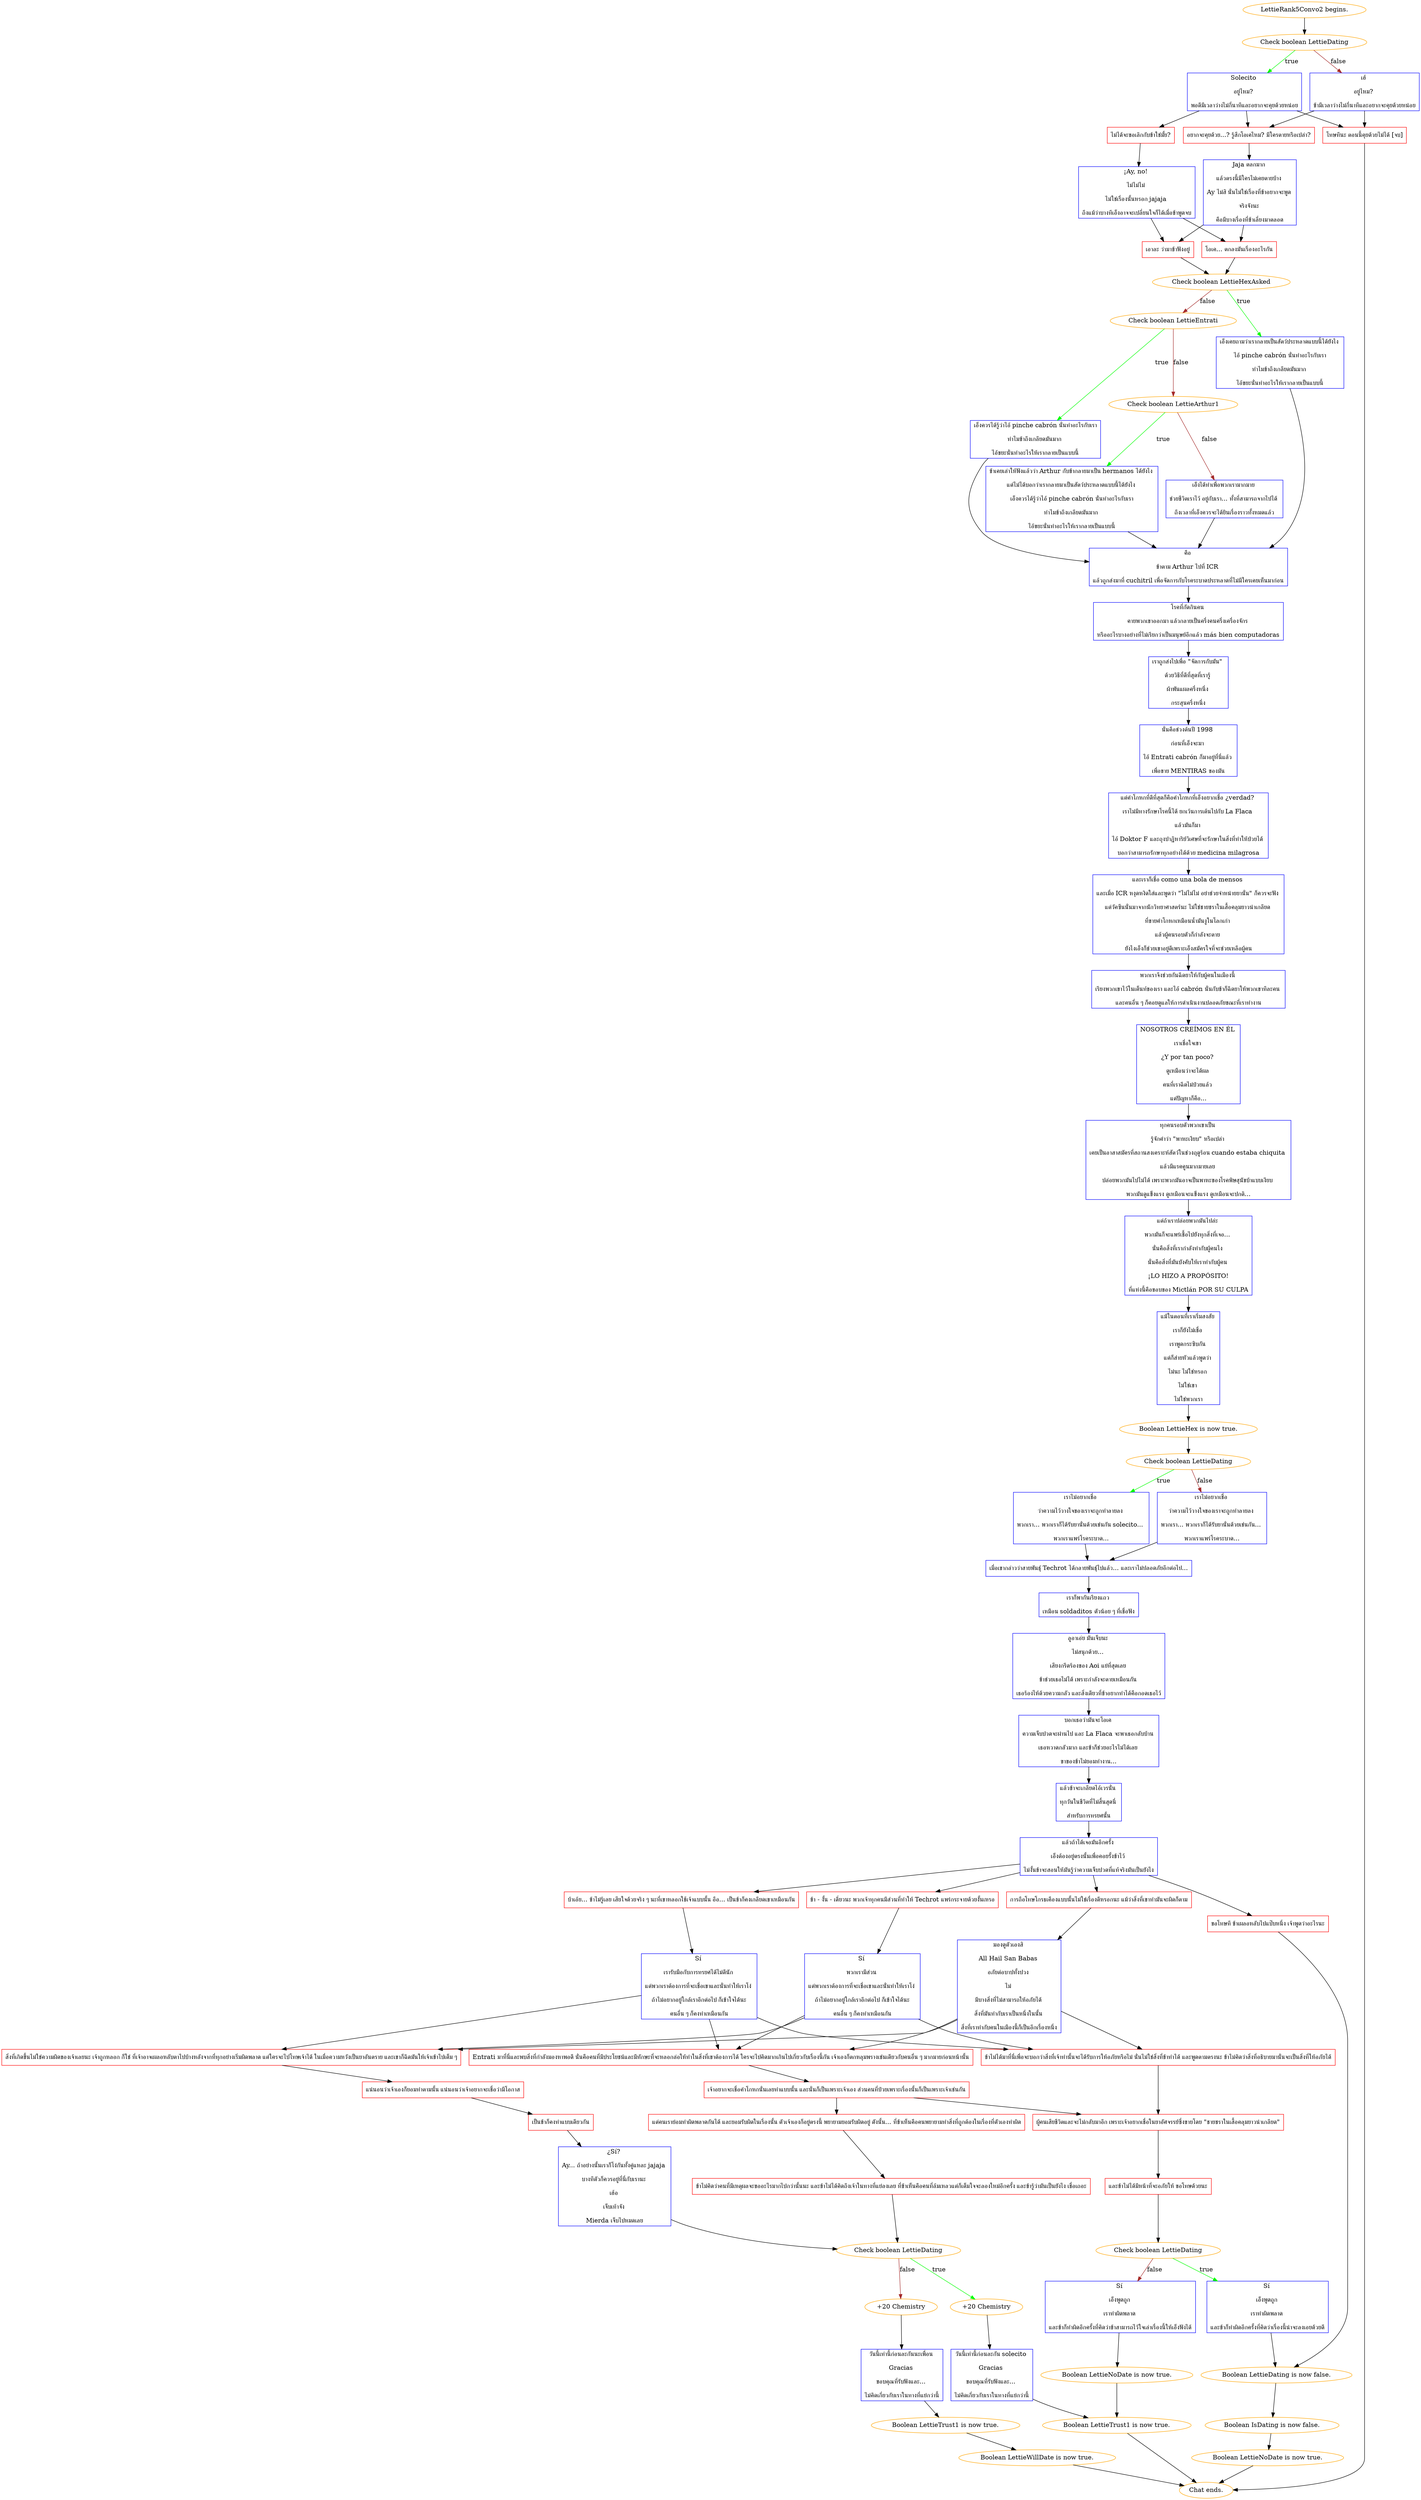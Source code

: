 digraph {
	"LettieRank5Convo2 begins." [color=orange];
		"LettieRank5Convo2 begins." -> j3526029970;
	j3526029970 [label="Check boolean LettieDating",color=orange];
		j3526029970 -> j2227999843 [label=true,color=green];
		j3526029970 -> j2036312148 [label=false,color=brown];
	j2227999843 [label="Solecito 
อยู่ไหม? 
พอดีมีเวลาว่างไม่กี่นาทีและอยากจะคุยด้วยหน่อย",shape=box,color=blue];
		j2227999843 -> j3039047353;
		j2227999843 -> j3139493638;
		j2227999843 -> j3150798050;
	j2036312148 [label="เฮ้ 
อยู่ไหม? 
ข้ามีเวลาว่างไม่กี่นาทีและอยากจะคุยด้วยหน่อย",shape=box,color=blue];
		j2036312148 -> j3139493638;
		j2036312148 -> j3150798050;
	j3039047353 [label="ไม่ได้จะขอเลิกกับข้าใช่มั้ย?",shape=box,color=red];
		j3039047353 -> j2116754289;
	j3139493638 [label="อยากจะคุยด้วย...? รู้สึกโอเคไหม? มีใครตายหรือเปล่า?",shape=box,color=red];
		j3139493638 -> j255341124;
	j3150798050 [label="โทษทีนะ ตอนนี้คุยด้วยไม่ได้ [จบ]",shape=box,color=red];
		j3150798050 -> "Chat ends.";
	j2116754289 [label="¡Ay, no! 
ไม่ไม่ไม่ 
ไม่ใช่เรื่องนั้นหรอก jajaja 
ถึงแม้ว่าบางทีเอ็งอาจจะเปลี่ยนใจก็ได้เมื่อข้าพูดจบ",shape=box,color=blue];
		j2116754289 -> j18545497;
		j2116754289 -> j4123127655;
	j255341124 [label="Jaja ตลกมาก 
แล้วตรงนี้มีใครไม่เคยตายบ้าง 
Ay ไม่สิ นั่นไม่ใช่เรื่องที่ข้าอยากจะพูด 
จริงจังนะ 
คือมีบางเรื่องที่ข้าเลี่ยงมาตลอด",shape=box,color=blue];
		j255341124 -> j4123127655;
		j255341124 -> j18545497;
	"Chat ends." [color=orange];
	j18545497 [label="โอเค... ตกลงมันเรื่องอะไรกัน",shape=box,color=red];
		j18545497 -> j2818670173;
	j4123127655 [label="เอาละ ว่ามาข้าฟังอยู่",shape=box,color=red];
		j4123127655 -> j2818670173;
	j2818670173 [label="Check boolean LettieHexAsked",color=orange];
		j2818670173 -> j1485368922 [label=true,color=green];
		j2818670173 -> j3172424732 [label=false,color=brown];
	j1485368922 [label="เอ็งเคยถามว่าเรากลายเป็นสัตว์ประหลาดแบบนี้ได้ยังไง 
ไอ้ pinche cabrón นั่นทำอะไรกับเรา
ทำไมข้าถึงเกลียดมันมาก 
ไอ้ขยะนั่นทำอะไรให้เรากลายเป็นแบบนี้",shape=box,color=blue];
		j1485368922 -> j2796924543;
	j3172424732 [label="Check boolean LettieEntrati",color=orange];
		j3172424732 -> j321079682 [label=true,color=green];
		j3172424732 -> j3038561522 [label=false,color=brown];
	j2796924543 [label="คือ 
ข้าตาม Arthur ไปที่ ICR 
แล้วถูกส่งมาที่ cuchitril เพื่อจัดการกับโรคระบาดประหลาดที่ไม่มีใครเคยเห็นมาก่อน",shape=box,color=blue];
		j2796924543 -> j4108419399;
	j321079682 [label="เอ็งควรได้รู้ว่าไอ้ pinche cabrón นั่นทำอะไรกับเรา
ทำไมข้าถึงเกลียดมันมาก 
ไอ้ขยะนั่นทำอะไรให้เรากลายเป็นแบบนี้",shape=box,color=blue];
		j321079682 -> j2796924543;
	j3038561522 [label="Check boolean LettieArthur1",color=orange];
		j3038561522 -> j3914778832 [label=true,color=green];
		j3038561522 -> j3924991626 [label=false,color=brown];
	j4108419399 [label="โรคที่กัดกินคน 
คายพวกเขาออกมา แล้วกลายเป็นครึ่งคนครึ่งเครื่องจักร 
หรืออะไรบางอย่างที่ไม่เรียกว่าเป็นมนุษย์อีกแล้ว más bien computadoras",shape=box,color=blue];
		j4108419399 -> j2527194520;
	j3914778832 [label="ข้าเคยเล่าให้ฟังแล้วว่า Arthur กับข้ากลายมาเป็น hermanos ได้ยังไง 
แต่ไม่ได้บอกว่าเรากลายมาเป็นสัตว์ประหลาดแบบนี้ได้ยังไง 
เอ็งควรได้รู้ว่าไอ้ pinche cabrón นั่นทำอะไรกับเรา
ทำไมข้าถึงเกลียดมันมาก 
ไอ้ขยะนั่นทำอะไรให้เรากลายเป็นแบบนี้",shape=box,color=blue];
		j3914778832 -> j2796924543;
	j3924991626 [label="เอ็งได้ทำเพื่อพวกเรามากมาย 
ช่วยชีวิตเราไว้ อยู่กับเรา... ทั้งที่สามารถจากไปได้ 
ถึงเวลาที่เอ็งควรจะได้ยินเรื่องราวทั้งหมดแล้ว",shape=box,color=blue];
		j3924991626 -> j2796924543;
	j2527194520 [label="เราถูกส่งไปเพื่อ \"จัดการกับมัน\" 
ด้วยวิธีที่ดีที่สุดที่เรารู้ 
ผ้าพันแผลครึ่งหนึ่ง 
กระสุนครึ่งหนึ่ง",shape=box,color=blue];
		j2527194520 -> j2761014947;
	j2761014947 [label="นั่นคือช่วงต้นปี 1998 
ก่อนที่เอ็งจะมา 
ไอ้ Entrati cabrón ก็มาอยู่ที่นี่แล้ว 
เพื่อขาย MENTIRAS ของมัน",shape=box,color=blue];
		j2761014947 -> j938565522;
	j938565522 [label="แต่คำโกหกที่ดีที่สุดก็คือคำโกหกที่เอ็งอยากเชื่อ ¿verdad? 
เราไม่มีทางรักษาโรคนี้ได้ ยกเว้นการเต้นไปกับ La Flaca 
แล้วมันก็มา 
ไอ้ Doktor F และถุงปาฏิหาริย์วิเศษที่จะรักษาในสิ่งที่ทำให้ป่วยได้ 
บอกว่าสามารถรักษาทุกอย่างได้ด้วย medicina milagrosa",shape=box,color=blue];
		j938565522 -> j293925820;
	j293925820 [label="และเราก็เชื่อ como una bola de mensos 
และเมื่อ ICR หงุดหงิดใส่และพูดว่า \"ไม่ไม่ไม่ อย่าช่วยจำหน่ายยานั่น\" ก็ควรจะฟัง 
แต่วัคซีนนั่นมาจากนักวิทยาศาสตร์นะ ไม่ใช่ชายชราในเสื้อคลุมยาวน่าเกลียด 
ที่ขายคำโกหกเหมือนน้ำมันงูในโลกเก่า 
แล้วผู้คนรอบตัวก็กำลังจะตาย 
ยังไงเอ็งก็ช่วยเขาอยู่ดีเพราะเอ็งสมัครใจที่จะช่วยเหลือผู้คน",shape=box,color=blue];
		j293925820 -> j3596145610;
	j3596145610 [label="พวกเราจึงช่วยกันฉีดยาให้กับผู้คนในเมืองนี้ 
เรียงพวกเขาไว้ในเต็นท์ของเรา และไอ้ cabrón นั่นกับข้าก็ฉีดยาให้พวกเขาทีละคน 
และคนอื่น ๆ ก็คอยดูแลให้การดำเนินงานปลอดภัยขณะที่เราทำงาน",shape=box,color=blue];
		j3596145610 -> j141540733;
	j141540733 [label="NOSOTROS CREÍMOS EN ÉL 
เราเชื่อใจเขา 
¿Y por tan poco? 
ดูเหมือนว่าจะได้ผล 
คนที่เราฉีดไม่ป่วยแล้ว 
แต่ปัญหาก็คือ...",shape=box,color=blue];
		j141540733 -> j1840758404;
	j1840758404 [label="ทุกคนรอบตัวพวกเขาเป็น 
รู้จักคำว่า \"พาหะเงียบ\" หรือเปล่า 
เคยเป็นอาสาสมัครที่สถานสงเคราะห์สัตว์ในช่วงฤดูร้อน cuando estaba chiquita 
แล้วมีแรคคูนมากมายเลย 
ปล่อยพวกมันไปไม่ได้ เพราะพวกมันอาจเป็นพาหะของโรคพิษสุนัขบ้าแบบเงียบ 
พวกมันดูแข็งแรง ดูเหมือนจะแข็งแรง ดูเหมือนจะปกติ...",shape=box,color=blue];
		j1840758404 -> j2534631559;
	j2534631559 [label="แต่ถ้าเราปล่อยพวกมันไปล่ะ 
พวกมันก็จะแพร่เชื้อไปยังทุกสิ่งที่เจอ... 
นั่นคือสิ่งที่เรากำลังทำกับผู้คนไง 
นั่นคือสิ่งที่มันบังคับให้เราทำกับผู้คน 
¡LO HIZO A PROPÓSITO!
ที่แห่งนี้คือขอบของ Mictlán POR SU CULPA",shape=box,color=blue];
		j2534631559 -> j3507796366;
	j3507796366 [label="แม้ในตอนที่เราเริ่มสงสัย 
เราก็ยังไม่เชื่อ 
เราพูดกระซิบกัน 
แต่ก็ส่ายหัวแล้วพูดว่า 
ไม่นะ ไม่ใช่หรอก 
ไม่ใช่เขา 
ไม่ใช่พวกเรา",shape=box,color=blue];
		j3507796366 -> j1382766468;
	j1382766468 [label="Boolean LettieHex is now true.",color=orange];
		j1382766468 -> j86733959;
	j86733959 [label="Check boolean LettieDating",color=orange];
		j86733959 -> j150049678 [label=true,color=green];
		j86733959 -> j1305665781 [label=false,color=brown];
	j150049678 [label="เราไม่อยากเชื่อ 
ว่าความไว้วางใจของเราจะถูกทำลายลง 
พวกเรา... พวกเราก็ได้รับยานั่นด้วยเช่นกัน solecito... 
พวกเราแพร่โรคระบาด...",shape=box,color=blue];
		j150049678 -> j3198524821;
	j1305665781 [label="เราไม่อยากเชื่อ 
ว่าความไว้วางใจของเราจะถูกทำลายลง 
พวกเรา... พวกเราก็ได้รับยานั่นด้วยเช่นกัน... 
พวกเราแพร่โรคระบาด...",shape=box,color=blue];
		j1305665781 -> j3198524821;
	j3198524821 [label="เมื่อเขากล่าวว่าสายพันธุ์ Techrot ได้กลายพันธุ์ไปแล้ว... และเราไม่ปลอดภัยอีกต่อไป...",shape=box,color=blue];
		j3198524821 -> j3591778125;
	j3591778125 [label="เราก็พากันเรียงแถว 
เหมือน soldaditos ตัวน้อย ๆ ที่เชื่อฟัง",shape=box,color=blue];
		j3591778125 -> j2825241348;
	j2825241348 [label="ลูอาเอ๋ย มันเจ็บนะ 
ไม่สนุกด้วย... 
เสียงกรีดร้องของ Aoi แย่ที่สุดเลย 
ข้าช่วยเธอไม่ได้ เพราะกำลังจะตายเหมือนกัน 
เธอร้องไห้ด้วยความกลัว และสิ่งเดียวที่ข้าอยากทำได้คือกอดเธอไว้",shape=box,color=blue];
		j2825241348 -> j3104176294;
	j3104176294 [label="บอกเธอว่ามันจะโอเค 
ความเจ็บปวดจะผ่านไป และ La Flaca จะพาเธอกลับบ้าน 
เธอหวาดกลัวมาก และข้าก็ช่วยอะไรไม่ได้เลย 
ขาของข้าไม่ยอมทำงาน...",shape=box,color=blue];
		j3104176294 -> j761594692;
	j761594692 [label="แล้วข้าจะเกลียดไอ้เวรนั่น 
ทุกวันในชีวิตที่ไม่สิ้นสุดนี่ 
สำหรับการทรยศนั้น",shape=box,color=blue];
		j761594692 -> j1244088924;
	j1244088924 [label="แล้วถ้าได้เจอมันอีกครั้ง 
เอ็งต้องอยู่ตรงนั้นเพื่อคอยรั้งข้าไว้ 
ไม่งั้นข้าจะสอนให้มันรู้ว่าความเจ็บปวดที่แท้จริงมันเป็นยังไง",shape=box,color=blue];
		j1244088924 -> j658258201;
		j1244088924 -> j3931592068;
		j1244088924 -> j622648906;
		j1244088924 -> j2046732626;
	j658258201 [label="การถือโทษโกรธเคืองแบบนั้นไม่ใช่เรื่องดีหรอกนะ แม้ว่าสิ่งที่เขาทำมันจะผิดก็ตาม",shape=box,color=red];
		j658258201 -> j3336292831;
	j3931592068 [label="บ้าเอ้ย... ข้าไม่รู้เลย เสียใจด้วยจริง ๆ นะที่เขาหลอกใช้เจ้าแบบนั้น อือ... เป็นข้าก็คงเกลียดเขาเหมือนกัน",shape=box,color=red];
		j3931592068 -> j718503924;
	j622648906 [label="ข้า - งั้น - เดี๋ยวนะ พวกเจ้าทุกคนมีส่วนที่ทำให้ Techrot แพร่กระจายด้วยงั้นเหรอ",shape=box,color=red];
		j622648906 -> j2194574237;
	j2046732626 [label="ขอโทษที ข้าเผลอหลับไปแป๊บหนึ่ง เจ้าพูดว่าอะไรนะ",shape=box,color=red];
		j2046732626 -> j2548450594;
	j3336292831 [label="มองดูตัวเองสิ 
All Hail San Babas 
อภัยต่อบาปทั้งปวง 
ไม่ 
มีบางสิ่งที่ไม่สามารถให้อภัยได้ 
สิ่งที่มันทำกับเราเป็นหนึ่งในนั้น 
สิ่งที่เราทำกับคนในเมืองนี้ก็เป็นอีกเรื่องหนึ่ง",shape=box,color=blue];
		j3336292831 -> j2336503494;
		j3336292831 -> j3595985773;
		j3336292831 -> j756001714;
	j718503924 [label="Sí 
เรารับมือกับการทรยศได้ไม่ดีนัก 
แต่พวกเราต้องการที่จะเชื่อเขาและนั่นทำให้เราโง่ 
ถ้าไม่อยากอยู่ใกล้เราอีกต่อไป ก็เข้าใจได้นะ
คนอื่น ๆ ก็คงทำเหมือนกัน",shape=box,color=blue];
		j718503924 -> j2336503494;
		j718503924 -> j3595985773;
		j718503924 -> j756001714;
	j2194574237 [label="Sí 
พวกเรามีส่วน 
แต่พวกเราต้องการที่จะเชื่อเขาและนั่นทำให้เราโง่ 
ถ้าไม่อยากอยู่ใกล้เราอีกต่อไป ก็เข้าใจได้นะ
คนอื่น ๆ ก็คงทำเหมือนกัน",shape=box,color=blue];
		j2194574237 -> j2336503494;
		j2194574237 -> j3595985773;
		j2194574237 -> j756001714;
	j2548450594 [label="Boolean LettieDating is now false.",color=orange];
		j2548450594 -> j4086907321;
	j2336503494 [label="ข้าไม่ได้มาที่นี่เพื่อจะบอกว่าสิ่งที่เจ้าทำนั้นจะได้รับการให้อภัยหรือไม่ นั่นไม่ใช่สิ่งที่ข้าทำได้ และพูดตามตรงนะ ข้าไม่คิดว่าสิ่งที่อธิบายมานั่นจะเป็นสิ่งที่ให้อภัยได้",shape=box,color=red];
		j2336503494 -> j3086142714;
	j3595985773 [label="Entrati มาที่นี่และพบสิ่งที่กำลังมองหาพอดี นั่นคือคนที่มีประโยชน์และมีทักษะที่จะหลอกล่อให้ทำในสิ่งที่เขาต้องการได้ ใครจะไปคิดมากเกินไปเกี่ยวกับเรื่องนี้กัน เจ้าเองก็ตกหลุมพรางเช่นเดียวกับคนอื่น ๆ มากมายก่อนหน้านั้น",shape=box,color=red];
		j3595985773 -> j2005655708;
	j756001714 [label="สิ่งที่เกิดขึ้นไม่ใช่ความผิดของเจ้าเลยนะ เจ้าถูกหลอก ก็ใช่ ที่เจ้าอาจเผลอหลับตาไปบ้างหลังจากที่ทุกอย่างเริ่มผิดพลาด แต่ใครจะไปโทษเจ้าได้ ในเมื่อความหวังเป็นยาอันตราย และเขาก็ฉีดมันให้เจ้าเข้าไปเต็ม ๆ",shape=box,color=red];
		j756001714 -> j2747487494;
	j4086907321 [label="Boolean IsDating is now false.",color=orange];
		j4086907321 -> j2703113057;
	j3086142714 [label="ผู้คนเสียชีวิตและจะไม่กลับมาอีก เพราะเจ้าอยากเชื่อในยาอัศจรรย์ซึ่งขายโดย \"ชายชราในเสื้อคลุมยาวน่าเกลียด\"",shape=box,color=red];
		j3086142714 -> j3651927544;
	j2005655708 [label="เจ้าอยากจะเชื่อคำโกหกนั่นเลยทำแบบนั้น และนั่นก็เป็นเพราะเจ้าเอง ส่วนคนที่ป่วยเพราะเรื่องนั้นก็เป็นเพราะเจ้าเช่นกัน",shape=box,color=red];
		j2005655708 -> j3086142714;
		j2005655708 -> j1643032569;
	j2747487494 [label="แน่นอนว่าเจ้าเองก็ยอมทำตามนั้น แน่นอนว่าเจ้าอยากจะเชื่อว่ามีโอกาส",shape=box,color=red];
		j2747487494 -> j3656163841;
	j2703113057 [label="Boolean LettieNoDate is now true.",color=orange];
		j2703113057 -> "Chat ends.";
	j3651927544 [label="และข้าไม่ได้มีหน้าที่จะอภัยให้ ขอโทษด้วยนะ",shape=box,color=red];
		j3651927544 -> j44039935;
	j1643032569 [label="แต่คนเราย่อมทำผิดพลาดกันได้ และยอมรับผิดในเรื่องนั้น ตัวเจ้าเองก็อยู่ตรงนี้ พยายามยอมรับผิดอยู่ ดังนั้น... ที่ข้าเห็นคือคนพยายามทำสิ่งที่ถูกต้องในเรื่องที่ตัวเองทำผิด",shape=box,color=red];
		j1643032569 -> j4112331315;
	j3656163841 [label="เป็นข้าก็คงทำแบบเดียวกัน",shape=box,color=red];
		j3656163841 -> j344860466;
	j44039935 [label="Check boolean LettieDating",color=orange];
		j44039935 -> j3515543736 [label=true,color=green];
		j44039935 -> j2770094142 [label=false,color=brown];
	j4112331315 [label="ข้าไม่คิดว่าคนที่มีเหตุผลจะขออะไรมากไปกว่านั้นนะ และข้าไม่ได้คิดถึงเจ้าในทางที่แย่ลงเลย ที่ข้าเห็นคือคนที่ล้มเหลวแต่ก็เต็มใจจะลองใหม่อีกครั้ง และข้ารู้ว่ามันเป็นยังไง เชื่อเถอะ",shape=box,color=red];
		j4112331315 -> j1927512488;
	j344860466 [label="¿Sí? 
Ay... ถ้าอย่างนั้นเราก็โง่กันทั้งคู่แหละ jajaja 
บางทีตัวก็ควรอยู่ที่นี่กับเรานะ 
เฮ้อ 
เจ็บเท้าจัง 
Mierda เจ็บไปหมดเลย",shape=box,color=blue];
		j344860466 -> j1927512488;
	j3515543736 [label="Sí 
เอ็งพูดถูก 
เราทำผิดพลาด 
และข้าก็ทำผิดอีกครั้งที่คิดว่าเรื่องนี้น่าจะลงเอยด้วยดี",shape=box,color=blue];
		j3515543736 -> j2548450594;
	j2770094142 [label="Sí 
เอ็งพูดถูก 
เราทำผิดพลาด 
และข้าก็ทำผิดอีกครั้งที่คิดว่าข้าสามารถไว้ใจเล่าเรื่องนี้ให้เอ็งฟังได้",shape=box,color=blue];
		j2770094142 -> j193369797;
	j1927512488 [label="Check boolean LettieDating",color=orange];
		j1927512488 -> j2656953882 [label=true,color=green];
		j1927512488 -> j3485401318 [label=false,color=brown];
	j193369797 [label="Boolean LettieNoDate is now true.",color=orange];
		j193369797 -> j2643525984;
	j2656953882 [label="+20 Chemistry",color=orange];
		j2656953882 -> j3906852425;
	j3485401318 [label="+20 Chemistry",color=orange];
		j3485401318 -> j1367032062;
	j2643525984 [label="Boolean LettieTrust1 is now true.",color=orange];
		j2643525984 -> "Chat ends.";
	j3906852425 [label="วันนี้เท่านี้ก่อนละกัน solecito 
Gracias 
ขอบคุณที่รับฟังและ... 
ไม่คิดเกี่ยวกับเราในทางที่แย่กว่านี้",shape=box,color=blue];
		j3906852425 -> j2643525984;
	j1367032062 [label="วันนี้เท่านี้ก่อนละกันนะเพื่อน 
Gracias 
ขอบคุณที่รับฟังและ... 
ไม่คิดเกี่ยวกับเราในทางที่แย่กว่านี้",shape=box,color=blue];
		j1367032062 -> j4291310321;
	j4291310321 [label="Boolean LettieTrust1 is now true.",color=orange];
		j4291310321 -> j2129367046;
	j2129367046 [label="Boolean LettieWillDate is now true.",color=orange];
		j2129367046 -> "Chat ends.";
}